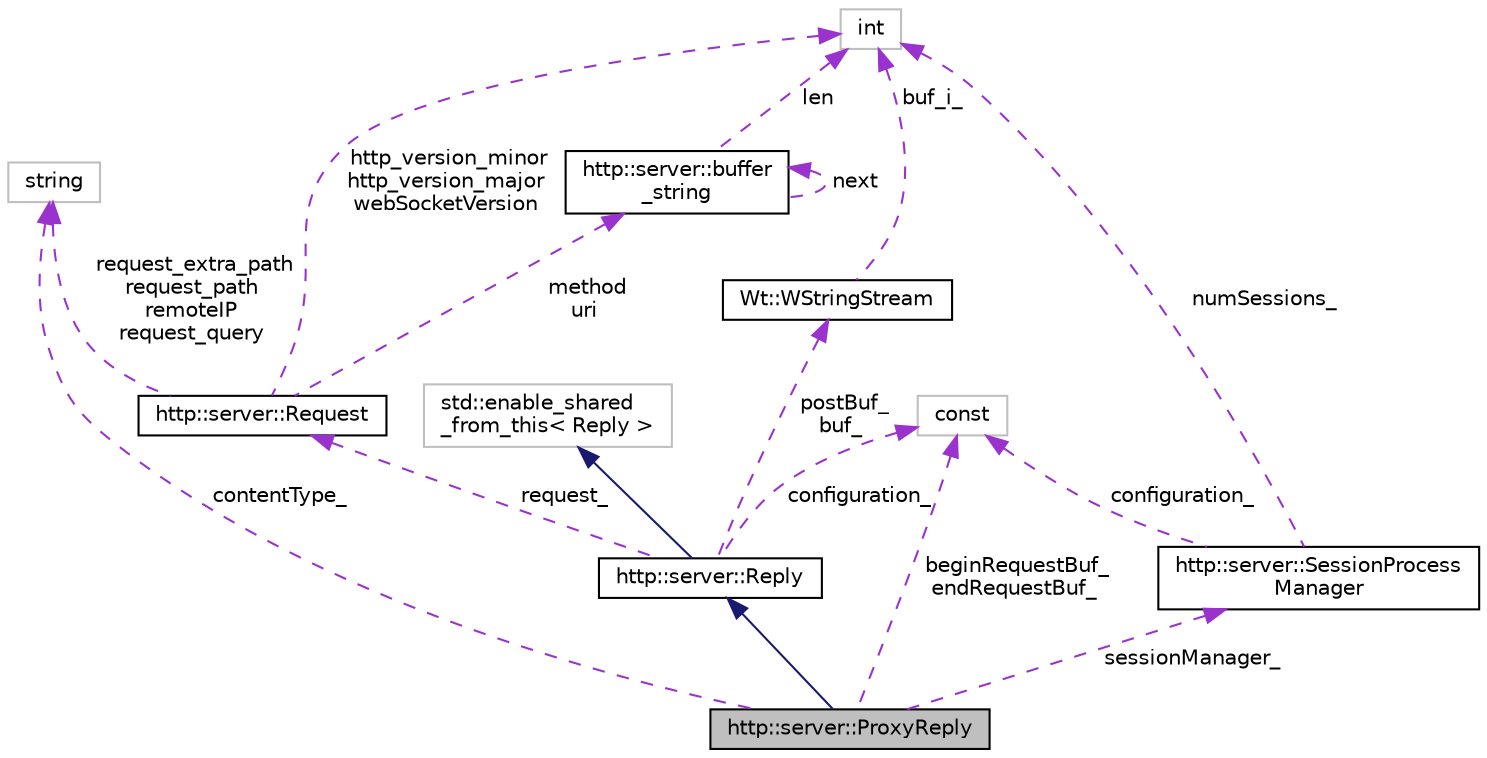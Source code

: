 digraph "http::server::ProxyReply"
{
 // LATEX_PDF_SIZE
  edge [fontname="Helvetica",fontsize="10",labelfontname="Helvetica",labelfontsize="10"];
  node [fontname="Helvetica",fontsize="10",shape=record];
  Node1 [label="http::server::ProxyReply",height=0.2,width=0.4,color="black", fillcolor="grey75", style="filled", fontcolor="black",tooltip=" "];
  Node2 -> Node1 [dir="back",color="midnightblue",fontsize="10",style="solid",fontname="Helvetica"];
  Node2 [label="http::server::Reply",height=0.2,width=0.4,color="black", fillcolor="white", style="filled",URL="$classhttp_1_1server_1_1Reply.html",tooltip=" "];
  Node3 -> Node2 [dir="back",color="midnightblue",fontsize="10",style="solid",fontname="Helvetica"];
  Node3 [label="std::enable_shared\l_from_this\< Reply \>",height=0.2,width=0.4,color="grey75", fillcolor="white", style="filled",tooltip=" "];
  Node4 -> Node2 [dir="back",color="darkorchid3",fontsize="10",style="dashed",label=" request_" ,fontname="Helvetica"];
  Node4 [label="http::server::Request",height=0.2,width=0.4,color="black", fillcolor="white", style="filled",URL="$classhttp_1_1server_1_1Request.html",tooltip=" "];
  Node5 -> Node4 [dir="back",color="darkorchid3",fontsize="10",style="dashed",label=" http_version_minor\nhttp_version_major\nwebSocketVersion" ,fontname="Helvetica"];
  Node5 [label="int",height=0.2,width=0.4,color="grey75", fillcolor="white", style="filled",tooltip=" "];
  Node6 -> Node4 [dir="back",color="darkorchid3",fontsize="10",style="dashed",label=" request_extra_path\nrequest_path\nremoteIP\nrequest_query" ,fontname="Helvetica"];
  Node6 [label="string",height=0.2,width=0.4,color="grey75", fillcolor="white", style="filled",tooltip=" "];
  Node7 -> Node4 [dir="back",color="darkorchid3",fontsize="10",style="dashed",label=" method\nuri" ,fontname="Helvetica"];
  Node7 [label="http::server::buffer\l_string",height=0.2,width=0.4,color="black", fillcolor="white", style="filled",URL="$structhttp_1_1server_1_1buffer__string.html",tooltip=" "];
  Node5 -> Node7 [dir="back",color="darkorchid3",fontsize="10",style="dashed",label=" len" ,fontname="Helvetica"];
  Node7 -> Node7 [dir="back",color="darkorchid3",fontsize="10",style="dashed",label=" next" ,fontname="Helvetica"];
  Node8 -> Node2 [dir="back",color="darkorchid3",fontsize="10",style="dashed",label=" postBuf_\nbuf_" ,fontname="Helvetica"];
  Node8 [label="Wt::WStringStream",height=0.2,width=0.4,color="black", fillcolor="white", style="filled",URL="$classWt_1_1WStringStream.html",tooltip=" "];
  Node5 -> Node8 [dir="back",color="darkorchid3",fontsize="10",style="dashed",label=" buf_i_" ,fontname="Helvetica"];
  Node9 -> Node2 [dir="back",color="darkorchid3",fontsize="10",style="dashed",label=" configuration_" ,fontname="Helvetica"];
  Node9 [label="const",height=0.2,width=0.4,color="grey75", fillcolor="white", style="filled",tooltip=" "];
  Node10 -> Node1 [dir="back",color="darkorchid3",fontsize="10",style="dashed",label=" sessionManager_" ,fontname="Helvetica"];
  Node10 [label="http::server::SessionProcess\lManager",height=0.2,width=0.4,color="black", fillcolor="white", style="filled",URL="$classhttp_1_1server_1_1SessionProcessManager.html",tooltip="For dedicated processes: maps session ids to child processes and their sockets."];
  Node5 -> Node10 [dir="back",color="darkorchid3",fontsize="10",style="dashed",label=" numSessions_" ,fontname="Helvetica"];
  Node9 -> Node10 [dir="back",color="darkorchid3",fontsize="10",style="dashed",label=" configuration_" ,fontname="Helvetica"];
  Node6 -> Node1 [dir="back",color="darkorchid3",fontsize="10",style="dashed",label=" contentType_" ,fontname="Helvetica"];
  Node9 -> Node1 [dir="back",color="darkorchid3",fontsize="10",style="dashed",label=" beginRequestBuf_\nendRequestBuf_" ,fontname="Helvetica"];
}
